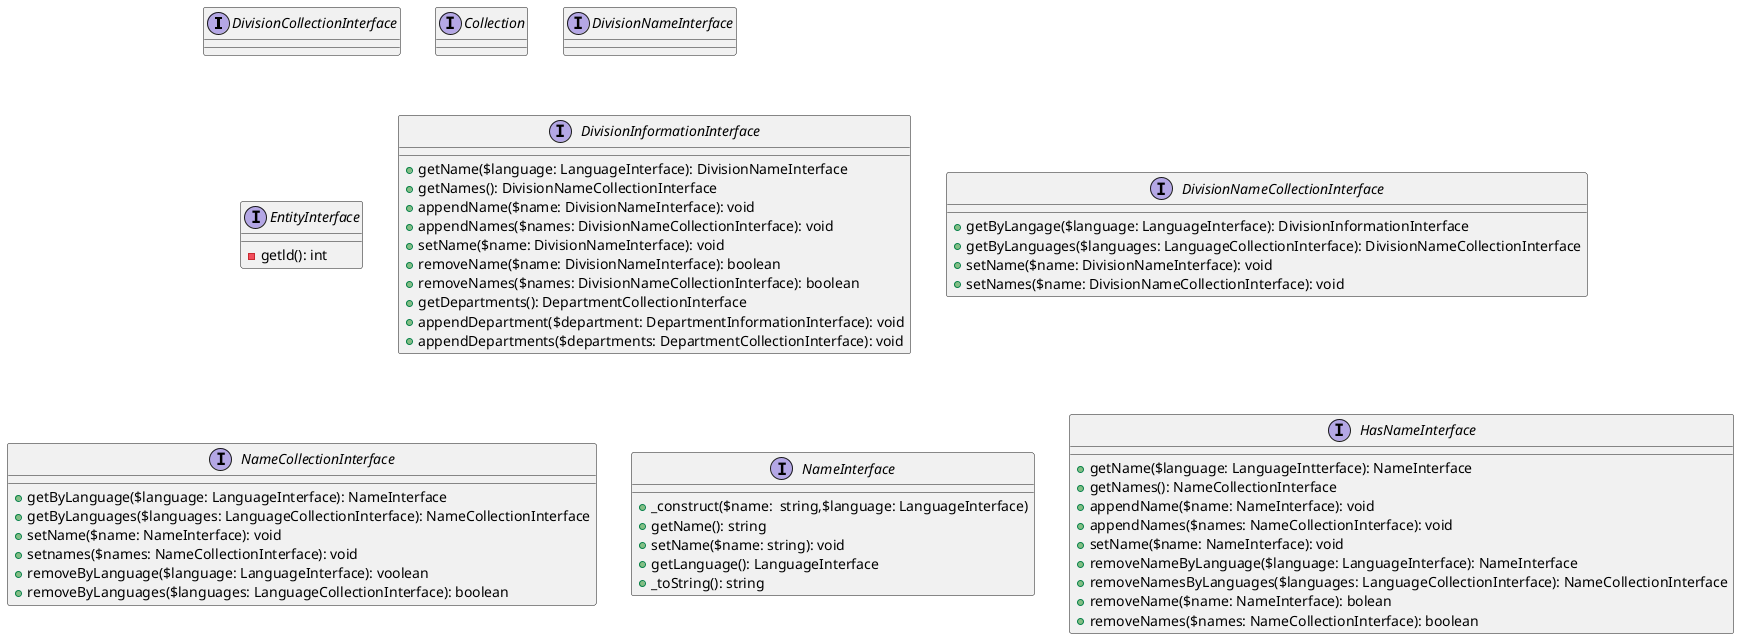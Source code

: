 @startuml

interface DivisionCollectionInterface
interface Collection
interface DivisionNameInterface
interface EntityInterface {
    -getld(): int
}
interface DivisionInformationInterface {
    +getName($language: LanguageInterface): DivisionNameInterface
    +getNames(): DivisionNameCollectionInterface
    +appendName($name: DivisionNameInterface): void
    +appendNames($names: DivisionNameCollectionInterface): void
    +setName($name: DivisionNameInterface): void
    +removeName($name: DivisionNameInterface): boolean
    +removeNames($names: DivisionNameCollectionInterface): boolean
    +getDepartments(): DepartmentCollectionInterface
    +appendDepartment($department: DepartmentInformationInterface): void
    +appendDepartments($departments: DepartmentCollectionInterface): void
}
interface DivisionNameCollectionInterface {
    +getByLangage($language: LanguageInterface): DivisionInformationInterface
    +getByLanguages($languages: LanguageCollectionInterface): DivisionNameCollectionInterface
    +setName($name: DivisionNameInterface): void
    +setNames($name: DivisionNameCollectionInterface): void
}
interface NameCollectionInterface {
    +getByLanguage($language: LanguageInterface): NameInterface
    +getByLanguages($languages: LanguageCollectionInterface): NameCollectionInterface
    +setName($name: NameInterface): void
    +setnames($names: NameCollectionInterface): void
    +removeByLanguage($language: LanguageInterface): voolean
    +removeByLanguages($languages: LanguageCollectionInterface): boolean
}
interface NameInterface {
    +_construct($name:  string,$language: LanguageInterface)
    +getName(): string
    +setName($name: string): void
    +getLanguage(): LanguageInterface
    +_toString(): string
}
interface HasNameInterface {
    +getName($language: LanguageIntterface): NameInterface
    +getNames(): NameCollectionInterface
    +appendName($name: NameInterface): void
    +appendNames($names: NameCollectionInterface): void
    +setName($name: NameInterface): void
    +removeNameByLanguage($language: LanguageInterface): NameInterface
    +removeNamesByLanguages($languages: LanguageCollectionInterface): NameCollectionInterface
    +removeName($name: NameInterface): bolean
    +removeNames($names: NameCollectionInterface): boolean
}



@enduml